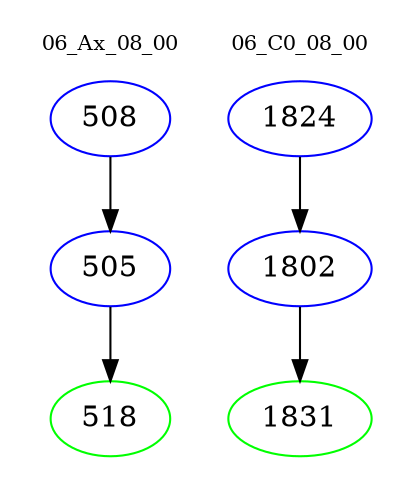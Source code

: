 digraph{
subgraph cluster_0 {
color = white
label = "06_Ax_08_00";
fontsize=10;
T0_508 [label="508", color="blue"]
T0_508 -> T0_505 [color="black"]
T0_505 [label="505", color="blue"]
T0_505 -> T0_518 [color="black"]
T0_518 [label="518", color="green"]
}
subgraph cluster_1 {
color = white
label = "06_C0_08_00";
fontsize=10;
T1_1824 [label="1824", color="blue"]
T1_1824 -> T1_1802 [color="black"]
T1_1802 [label="1802", color="blue"]
T1_1802 -> T1_1831 [color="black"]
T1_1831 [label="1831", color="green"]
}
}
